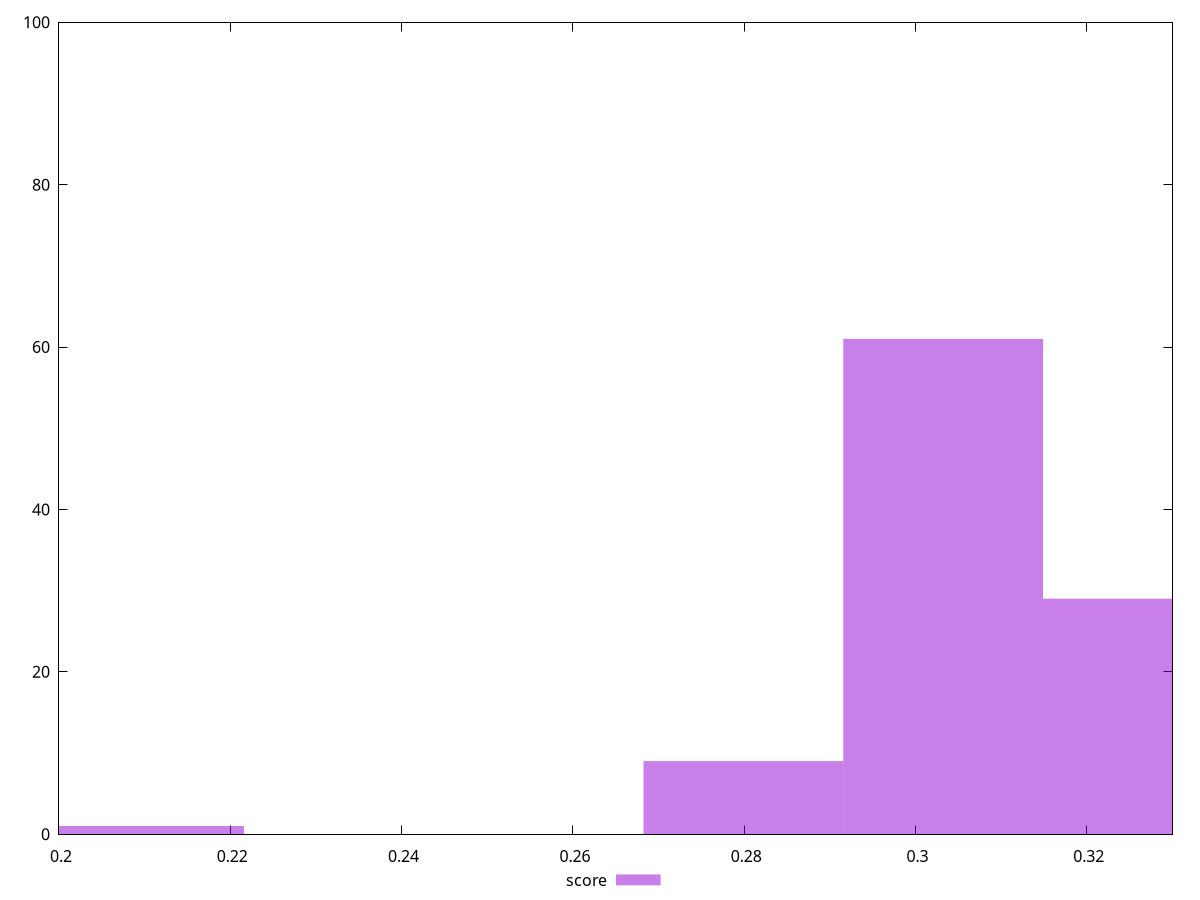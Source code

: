 reset

$score <<EOF
0.20992843509486311 1
0.30322996180369116 61
0.32655534348089815 29
0.2799045801264841 9
EOF

set key outside below
set boxwidth 0.023325381677207012
set xrange [0.2:0.33]
set yrange [0:100]
set trange [0:100]
set style fill transparent solid 0.5 noborder
set terminal svg size 640, 490 enhanced background rgb 'white'
set output "reports/report_00033_2021-03-01T14-23-16.841Z/max-potential-fid/samples/astro/score/histogram.svg"

plot $score title "score" with boxes

reset
